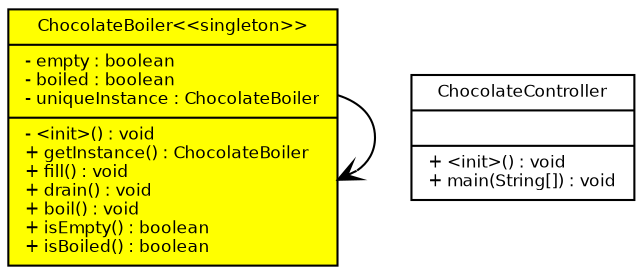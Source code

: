 digraph G {
fontname = " Bitstream Vera San"
fontsize =8
node [
style=filled
fillcolor=white
fontname = "Bitstream Vera Sans"
fontsize =8
shape = "record"]
edge [
fontname = "Bitstream Vera Sans"
fontsize =8
]
ChocolateBoiler [
fillcolor = yellow
label = "{ChocolateBoiler

\<\<singleton\>\>
|- empty : boolean\l- boiled : boolean\l- uniqueInstance : ChocolateBoiler\l|- \<init\>() : void\l+ getInstance() : ChocolateBoiler\l+ fill() : void\l+ drain() : void\l+ boil() : void\l+ isEmpty() : boolean\l+ isBoiled() : boolean\l}"
]
ChocolateController [
label = "{ChocolateController
||+ \<init\>() : void\l+ main(String[]) : void\l}"
]
edge [
arrowhead = "empty"
style = "solid"
]
edge [
arrowhead = "vee"
style = "solid"
]
ChocolateBoiler -> ChocolateBoiler
edge [
arrowhead = "empty"
style = "dashed"
]
edge [
arrowhead = "vee"
style = "dashed"
]
}
